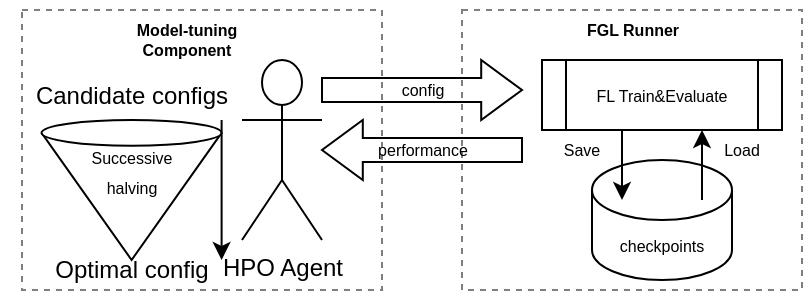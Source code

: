 <mxfile version="16.5.5" type="github">
  <diagram id="mX0sLKAKvKs-7FFu5CTd" name="Page-1">
    <mxGraphModel dx="636" dy="333" grid="1" gridSize="10" guides="1" tooltips="1" connect="1" arrows="1" fold="1" page="1" pageScale="1" pageWidth="400" pageHeight="300" math="0" shadow="0">
      <root>
        <mxCell id="0" />
        <mxCell id="1" parent="0" />
        <mxCell id="RxUsYqzfX1g7jXiQbwDX-1" value="HPO Agent" style="shape=umlActor;verticalLabelPosition=bottom;verticalAlign=top;html=1;outlineConnect=0;" parent="1" vertex="1">
          <mxGeometry x="120" y="110" width="40" height="90" as="geometry" />
        </mxCell>
        <mxCell id="RxUsYqzfX1g7jXiQbwDX-2" value="" style="verticalLabelPosition=bottom;verticalAlign=top;html=1;shape=mxgraph.basic.cone;rotation=-180;" parent="1" vertex="1">
          <mxGeometry x="19.8" y="140" width="90" height="70" as="geometry" />
        </mxCell>
        <mxCell id="RxUsYqzfX1g7jXiQbwDX-3" value="Candidate configs" style="text;html=1;strokeColor=none;fillColor=none;align=center;verticalAlign=middle;whiteSpace=wrap;rounded=0;" parent="1" vertex="1">
          <mxGeometry y="117.5" width="130" height="20" as="geometry" />
        </mxCell>
        <mxCell id="RxUsYqzfX1g7jXiQbwDX-4" value="&lt;font style=&quot;font-size: 8px&quot;&gt;Successive halving&lt;/font&gt;" style="text;html=1;strokeColor=none;fillColor=none;align=center;verticalAlign=middle;whiteSpace=wrap;rounded=0;fontFamily=Helvetica;" parent="1" vertex="1">
          <mxGeometry x="34.8" y="150" width="60" height="30" as="geometry" />
        </mxCell>
        <mxCell id="RxUsYqzfX1g7jXiQbwDX-5" value="" style="endArrow=classic;html=1;rounded=0;fontFamily=Helvetica;fontSize=8;" parent="1" edge="1">
          <mxGeometry width="50" height="50" relative="1" as="geometry">
            <mxPoint x="109.8" y="140" as="sourcePoint" />
            <mxPoint x="109.8" y="210" as="targetPoint" />
          </mxGeometry>
        </mxCell>
        <mxCell id="RxUsYqzfX1g7jXiQbwDX-8" value="FL Train&amp;amp;Evaluate" style="shape=process;whiteSpace=wrap;html=1;backgroundOutline=1;fontFamily=Helvetica;fontSize=8;" parent="1" vertex="1">
          <mxGeometry x="270" y="110" width="120" height="35" as="geometry" />
        </mxCell>
        <mxCell id="RxUsYqzfX1g7jXiQbwDX-9" value="checkpoints" style="shape=cylinder3;whiteSpace=wrap;html=1;boundedLbl=1;backgroundOutline=1;size=15;fontFamily=Helvetica;fontSize=8;" parent="1" vertex="1">
          <mxGeometry x="295" y="160" width="70" height="60" as="geometry" />
        </mxCell>
        <mxCell id="RxUsYqzfX1g7jXiQbwDX-10" value="" style="endArrow=classic;html=1;rounded=0;fontFamily=Helvetica;fontSize=8;" parent="1" edge="1">
          <mxGeometry width="50" height="50" relative="1" as="geometry">
            <mxPoint x="310" y="145" as="sourcePoint" />
            <mxPoint x="310" y="180" as="targetPoint" />
          </mxGeometry>
        </mxCell>
        <mxCell id="RxUsYqzfX1g7jXiQbwDX-11" value="Save" style="text;html=1;strokeColor=none;fillColor=none;align=center;verticalAlign=middle;whiteSpace=wrap;rounded=0;fontFamily=Helvetica;fontSize=8;" parent="1" vertex="1">
          <mxGeometry x="260" y="140" width="60" height="30" as="geometry" />
        </mxCell>
        <mxCell id="RxUsYqzfX1g7jXiQbwDX-12" value="" style="endArrow=classic;html=1;rounded=0;fontFamily=Helvetica;fontSize=8;" parent="1" edge="1">
          <mxGeometry width="50" height="50" relative="1" as="geometry">
            <mxPoint x="350" y="180" as="sourcePoint" />
            <mxPoint x="350" y="145" as="targetPoint" />
          </mxGeometry>
        </mxCell>
        <mxCell id="RxUsYqzfX1g7jXiQbwDX-13" value="Load" style="text;html=1;strokeColor=none;fillColor=none;align=center;verticalAlign=middle;whiteSpace=wrap;rounded=0;fontFamily=Helvetica;fontSize=8;" parent="1" vertex="1">
          <mxGeometry x="340" y="140" width="60" height="30" as="geometry" />
        </mxCell>
        <mxCell id="RxUsYqzfX1g7jXiQbwDX-15" value="config" style="html=1;shadow=0;dashed=0;align=center;verticalAlign=middle;shape=mxgraph.arrows2.arrow;dy=0.6;dx=20.4;notch=0;fontFamily=Helvetica;fontSize=8;" parent="1" vertex="1">
          <mxGeometry x="160" y="110" width="100" height="30" as="geometry" />
        </mxCell>
        <mxCell id="RxUsYqzfX1g7jXiQbwDX-19" value="performance" style="html=1;shadow=0;dashed=0;align=center;verticalAlign=middle;shape=mxgraph.arrows2.arrow;dy=0.6;dx=20.4;notch=0;fontFamily=Helvetica;fontSize=8;direction=west;" parent="1" vertex="1">
          <mxGeometry x="160" y="140" width="100" height="30" as="geometry" />
        </mxCell>
        <mxCell id="RxUsYqzfX1g7jXiQbwDX-20" value="" style="rounded=0;whiteSpace=wrap;html=1;fontFamily=Helvetica;fontSize=8;fillColor=none;dashed=1;opacity=50;" parent="1" vertex="1">
          <mxGeometry x="10" y="85" width="180" height="140" as="geometry" />
        </mxCell>
        <mxCell id="RxUsYqzfX1g7jXiQbwDX-23" value="&lt;b&gt;Model-tuning Component&lt;/b&gt;" style="text;html=1;strokeColor=none;fillColor=none;align=center;verticalAlign=middle;whiteSpace=wrap;rounded=0;dashed=1;fontFamily=Helvetica;fontSize=8;" parent="1" vertex="1">
          <mxGeometry x="50" y="85" width="85" height="30" as="geometry" />
        </mxCell>
        <mxCell id="RxUsYqzfX1g7jXiQbwDX-24" value="" style="rounded=0;whiteSpace=wrap;html=1;fontFamily=Helvetica;fontSize=8;fillColor=none;dashed=1;opacity=50;" parent="1" vertex="1">
          <mxGeometry x="230" y="85" width="170" height="140" as="geometry" />
        </mxCell>
        <mxCell id="RxUsYqzfX1g7jXiQbwDX-25" value="&lt;b&gt;FGL Runner&lt;/b&gt;" style="text;html=1;strokeColor=none;fillColor=none;align=center;verticalAlign=middle;whiteSpace=wrap;rounded=0;dashed=1;fontFamily=Helvetica;fontSize=8;" parent="1" vertex="1">
          <mxGeometry x="252.5" y="80" width="125" height="30" as="geometry" />
        </mxCell>
        <mxCell id="7GZIMQjjT4ueVx7ge5Yz-1" value="Optimal config" style="text;html=1;strokeColor=none;fillColor=none;align=center;verticalAlign=middle;whiteSpace=wrap;rounded=0;" vertex="1" parent="1">
          <mxGeometry x="-0.2" y="205" width="130" height="20" as="geometry" />
        </mxCell>
      </root>
    </mxGraphModel>
  </diagram>
</mxfile>
